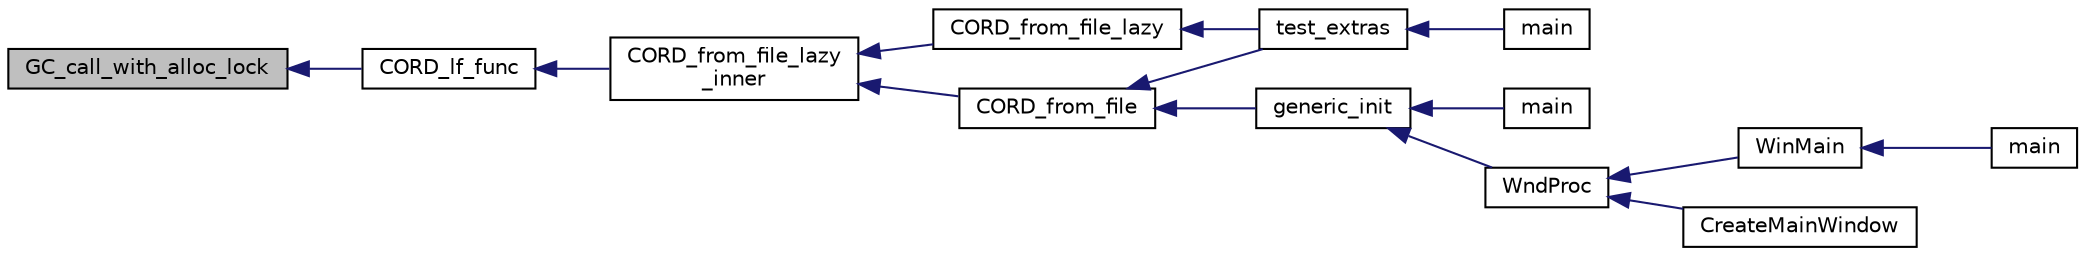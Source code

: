 digraph "GC_call_with_alloc_lock"
{
  edge [fontname="Helvetica",fontsize="10",labelfontname="Helvetica",labelfontsize="10"];
  node [fontname="Helvetica",fontsize="10",shape=record];
  rankdir="LR";
  Node265 [label="GC_call_with_alloc_lock",height=0.2,width=0.4,color="black", fillcolor="grey75", style="filled", fontcolor="black"];
  Node265 -> Node266 [dir="back",color="midnightblue",fontsize="10",style="solid",fontname="Helvetica"];
  Node266 [label="CORD_lf_func",height=0.2,width=0.4,color="black", fillcolor="white", style="filled",URL="$d7/d7c/cordxtra_8c.html#a1711055dd198d8ed9220848593fc4403"];
  Node266 -> Node267 [dir="back",color="midnightblue",fontsize="10",style="solid",fontname="Helvetica"];
  Node267 [label="CORD_from_file_lazy\l_inner",height=0.2,width=0.4,color="black", fillcolor="white", style="filled",URL="$d7/d7c/cordxtra_8c.html#a95235b44ad3b8777b67a22577e87ff58"];
  Node267 -> Node268 [dir="back",color="midnightblue",fontsize="10",style="solid",fontname="Helvetica"];
  Node268 [label="CORD_from_file_lazy",height=0.2,width=0.4,color="black", fillcolor="white", style="filled",URL="$d6/d30/cord_8h.html#aad3477be4a5361d0e7755a99ffe03fb1"];
  Node268 -> Node269 [dir="back",color="midnightblue",fontsize="10",style="solid",fontname="Helvetica"];
  Node269 [label="test_extras",height=0.2,width=0.4,color="black", fillcolor="white", style="filled",URL="$d4/d4a/cordtest_8c.html#a41666cce4e83b24e3d42af892b182644"];
  Node269 -> Node270 [dir="back",color="midnightblue",fontsize="10",style="solid",fontname="Helvetica"];
  Node270 [label="main",height=0.2,width=0.4,color="black", fillcolor="white", style="filled",URL="$d4/d4a/cordtest_8c.html#a840291bc02cba5474a4cb46a9b9566fe"];
  Node267 -> Node271 [dir="back",color="midnightblue",fontsize="10",style="solid",fontname="Helvetica"];
  Node271 [label="CORD_from_file",height=0.2,width=0.4,color="black", fillcolor="white", style="filled",URL="$d6/d30/cord_8h.html#a184b8dc3a3f91a7112e0921833a87a74"];
  Node271 -> Node269 [dir="back",color="midnightblue",fontsize="10",style="solid",fontname="Helvetica"];
  Node271 -> Node272 [dir="back",color="midnightblue",fontsize="10",style="solid",fontname="Helvetica"];
  Node272 [label="generic_init",height=0.2,width=0.4,color="black", fillcolor="white", style="filled",URL="$d2/d4e/de__win_8h.html#a6a789a50eff0871b5550bf0129f1e0a8"];
  Node272 -> Node273 [dir="back",color="midnightblue",fontsize="10",style="solid",fontname="Helvetica"];
  Node273 [label="main",height=0.2,width=0.4,color="black", fillcolor="white", style="filled",URL="$d4/d90/de_8c.html#a3c04138a5bfe5d72780bb7e82a18e627"];
  Node272 -> Node274 [dir="back",color="midnightblue",fontsize="10",style="solid",fontname="Helvetica"];
  Node274 [label="WndProc",height=0.2,width=0.4,color="black", fillcolor="white", style="filled",URL="$d2/d4e/de__win_8h.html#ac996a0edf7f6d6736f7f2920665a453d"];
  Node274 -> Node275 [dir="back",color="midnightblue",fontsize="10",style="solid",fontname="Helvetica"];
  Node275 [label="WinMain",height=0.2,width=0.4,color="black", fillcolor="white", style="filled",URL="$dd/d92/de__win_8c.html#a1a82d574f68da3d68ac8b9c0a1dd3645"];
  Node275 -> Node276 [dir="back",color="midnightblue",fontsize="10",style="solid",fontname="Helvetica"];
  Node276 [label="main",height=0.2,width=0.4,color="black", fillcolor="white", style="filled",URL="$d4/d12/3rd_party_2gc_2tests_2test_8c.html#a840291bc02cba5474a4cb46a9b9566fe"];
  Node274 -> Node277 [dir="back",color="midnightblue",fontsize="10",style="solid",fontname="Helvetica"];
  Node277 [label="CreateMainWindow",height=0.2,width=0.4,color="black", fillcolor="white", style="filled",URL="$d4/dbe/_o_m_c_monitor_8c.html#a4c157499b414a516446108301e061979"];
}
